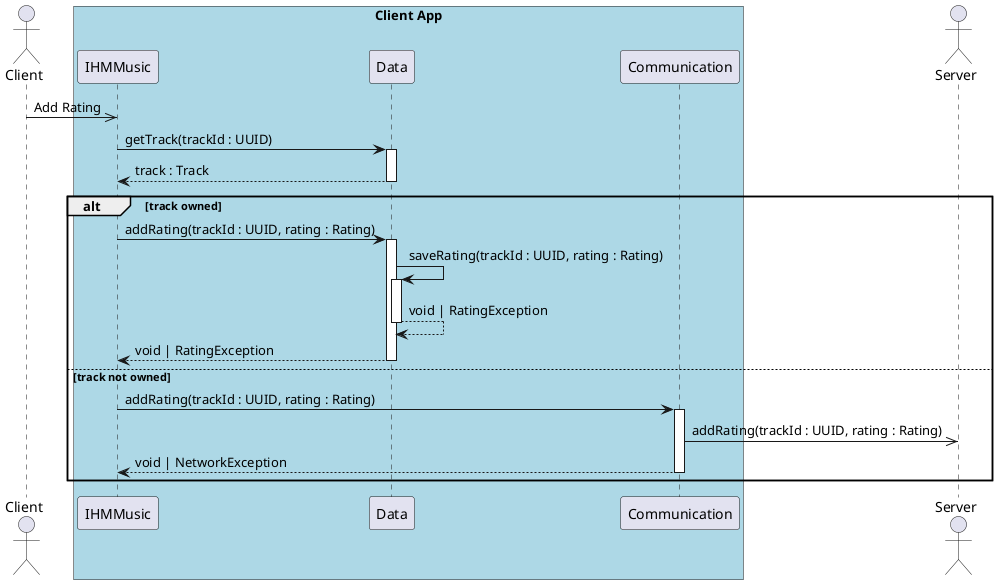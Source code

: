 @startuml 4.1. User add a rating to a music (client - sender)

actor Client as client

box "Client App" #LightBlue
    participant IHMMusic as ihm
    participant Data as data
    participant Communication as com
end box

actor Server as server

client ->> ihm : Add Rating

ihm -> data++ : getTrack(trackId : UUID)
return track : Track

alt track owned
    ihm -> data++ : addRating(trackId : UUID, rating : Rating)
    data -> data++ : saveRating(trackId : UUID, rating : Rating)
    return void | RatingException
    return void | RatingException
else track not owned
    ihm -> com++ : addRating(trackId : UUID, rating : Rating)
    com ->> server : addRating(trackId : UUID, rating : Rating)
    return void | NetworkException
end

deactivate ihm

@enduml